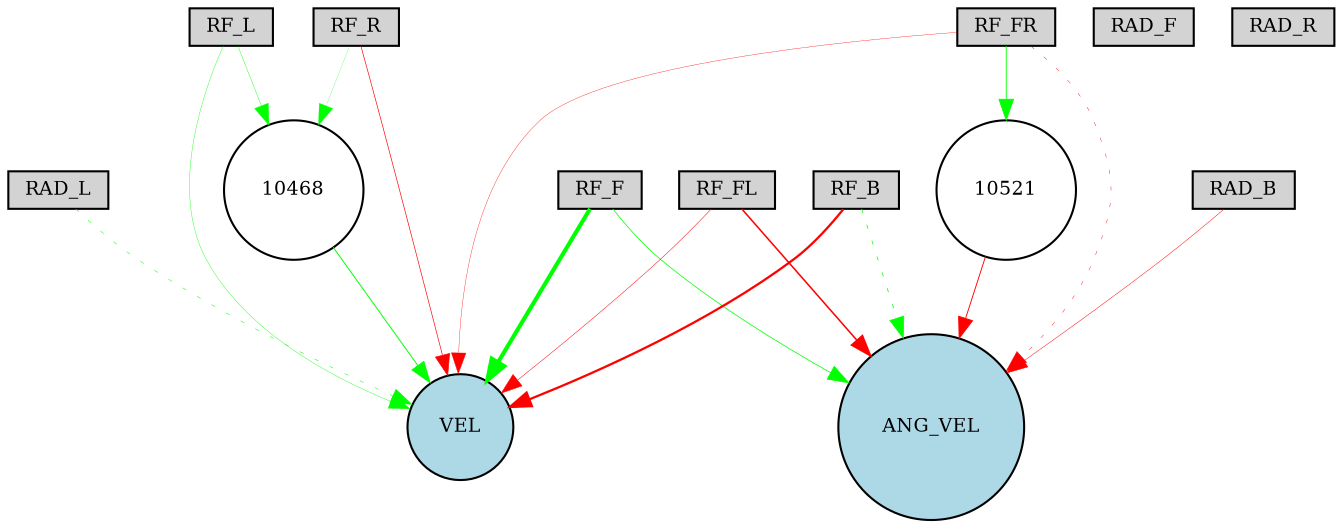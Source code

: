 digraph {
	node [fontsize=9 height=0.2 shape=circle width=0.2]
	RF_R [fillcolor=lightgray shape=box style=filled]
	RF_FR [fillcolor=lightgray shape=box style=filled]
	RF_F [fillcolor=lightgray shape=box style=filled]
	RF_FL [fillcolor=lightgray shape=box style=filled]
	RF_L [fillcolor=lightgray shape=box style=filled]
	RF_B [fillcolor=lightgray shape=box style=filled]
	RAD_F [fillcolor=lightgray shape=box style=filled]
	RAD_L [fillcolor=lightgray shape=box style=filled]
	RAD_B [fillcolor=lightgray shape=box style=filled]
	RAD_R [fillcolor=lightgray shape=box style=filled]
	ANG_VEL [fillcolor=lightblue style=filled]
	VEL [fillcolor=lightblue style=filled]
	10468 [fillcolor=white style=filled]
	10521 [fillcolor=white style=filled]
	RAD_B -> ANG_VEL [color=red penwidth=0.22651667857971577 style=solid]
	RF_FR -> ANG_VEL [color=red penwidth=0.20018551967693304 style=dotted]
	RF_FL -> ANG_VEL [color=red penwidth=0.7413633759736605 style=solid]
	RF_L -> VEL [color=green penwidth=0.1802820241525892 style=solid]
	RF_F -> VEL [color=green penwidth=1.9607212863650063 style=solid]
	RF_FL -> VEL [color=red penwidth=0.2361574220815412 style=solid]
	RF_B -> ANG_VEL [color=green penwidth=0.35224186930532264 style=dotted]
	RF_F -> ANG_VEL [color=green penwidth=0.356836689963027 style=solid]
	RF_B -> VEL [color=red penwidth=1.0857156019539307 style=solid]
	RAD_L -> VEL [color=green penwidth=0.23585261535564672 style=dotted]
	RF_R -> VEL [color=red penwidth=0.3166465302829553 style=solid]
	RF_FR -> VEL [color=red penwidth=0.16962613236486965 style=solid]
	RF_L -> 10468 [color=green penwidth=0.19299723303114086 style=solid]
	10468 -> VEL [color=green penwidth=0.4627697381350633 style=solid]
	RF_FR -> 10521 [color=green penwidth=0.4157138295232198 style=solid]
	10521 -> ANG_VEL [color=red penwidth=0.43945746285317167 style=solid]
	RF_R -> 10468 [color=green penwidth=0.10993691797684095 style=solid]
}
